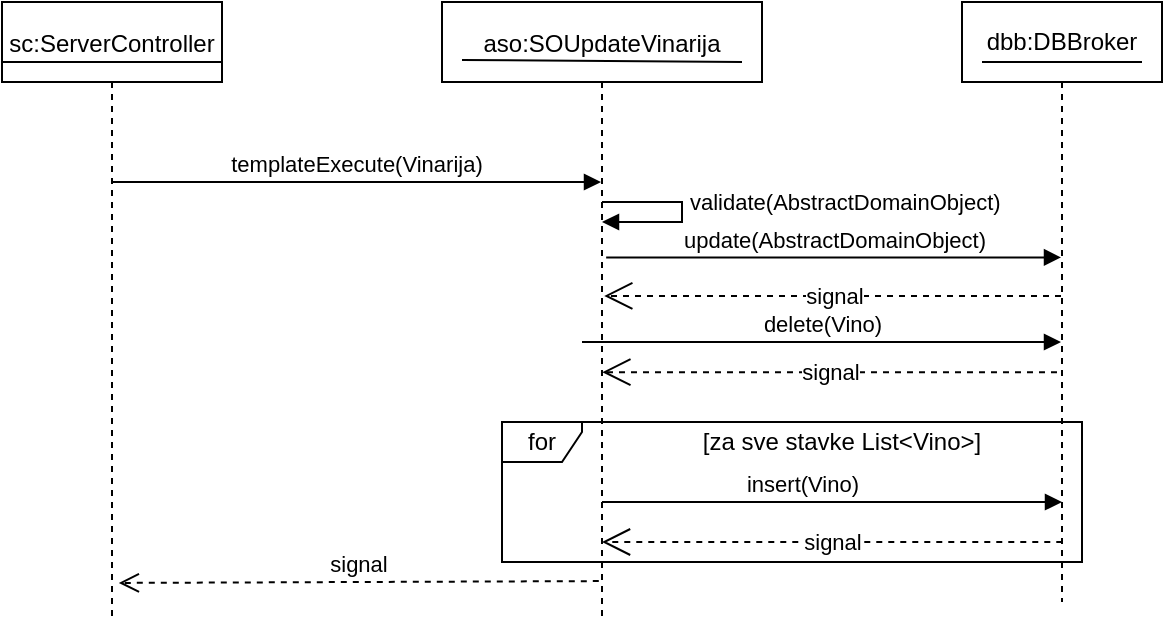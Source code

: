 <mxfile version="21.1.2" type="device">
  <diagram id="kgpKYQtTHZ0yAKxKKP6v" name="Page-1">
    <mxGraphModel dx="628" dy="312" grid="1" gridSize="10" guides="1" tooltips="1" connect="1" arrows="1" fold="1" page="1" pageScale="1" pageWidth="850" pageHeight="1100" math="0" shadow="0">
      <root>
        <mxCell id="0" />
        <mxCell id="1" parent="0" />
        <mxCell id="3nuBFxr9cyL0pnOWT2aG-1" value="sc:ServerController" style="shape=umlLifeline;perimeter=lifelinePerimeter;container=1;collapsible=0;recursiveResize=0;rounded=0;shadow=0;strokeWidth=1;" parent="1" vertex="1">
          <mxGeometry x="120" y="70" width="110" height="310" as="geometry" />
        </mxCell>
        <mxCell id="3nuBFxr9cyL0pnOWT2aG-5" value="aso:SOUpdateVinarija" style="shape=umlLifeline;perimeter=lifelinePerimeter;container=1;collapsible=0;recursiveResize=0;rounded=0;shadow=0;strokeWidth=1;" parent="1" vertex="1">
          <mxGeometry x="340" y="70" width="160" height="310" as="geometry" />
        </mxCell>
        <mxCell id="ZXANvao3_PfWXw138Ir_-6" value="validate(AbstractDomainObject)" style="edgeStyle=orthogonalEdgeStyle;html=1;align=left;spacingLeft=2;endArrow=block;rounded=0;" parent="3nuBFxr9cyL0pnOWT2aG-5" edge="1">
          <mxGeometry x="-0.111" relative="1" as="geometry">
            <mxPoint x="80" y="100" as="sourcePoint" />
            <Array as="points">
              <mxPoint x="120" y="100" />
              <mxPoint x="120" y="110" />
            </Array>
            <mxPoint x="80" y="110" as="targetPoint" />
            <mxPoint as="offset" />
          </mxGeometry>
        </mxCell>
        <mxCell id="3nuBFxr9cyL0pnOWT2aG-8" value="templateExecute(Vinarija)" style="verticalAlign=bottom;endArrow=block;shadow=0;strokeWidth=1;" parent="1" target="3nuBFxr9cyL0pnOWT2aG-5" edge="1">
          <mxGeometry relative="1" as="geometry">
            <mxPoint x="175" y="160.0" as="sourcePoint" />
            <mxPoint x="405" y="160.0" as="targetPoint" />
          </mxGeometry>
        </mxCell>
        <mxCell id="ZXANvao3_PfWXw138Ir_-12" value="dbb:DBBroker" style="shape=umlLifeline;perimeter=lifelinePerimeter;whiteSpace=wrap;html=1;container=1;collapsible=0;recursiveResize=0;outlineConnect=0;" parent="1" vertex="1">
          <mxGeometry x="600" y="70" width="100" height="300" as="geometry" />
        </mxCell>
        <mxCell id="ZXANvao3_PfWXw138Ir_-13" value="" style="endArrow=none;html=1;rounded=0;" parent="1" edge="1">
          <mxGeometry width="50" height="50" relative="1" as="geometry">
            <mxPoint x="120" y="97" as="sourcePoint" />
            <mxPoint x="230" y="100" as="targetPoint" />
            <Array as="points">
              <mxPoint x="120" y="100" />
              <mxPoint x="130" y="100" />
            </Array>
          </mxGeometry>
        </mxCell>
        <mxCell id="ZXANvao3_PfWXw138Ir_-16" value="" style="endArrow=none;html=1;rounded=0;" parent="1" edge="1">
          <mxGeometry width="50" height="50" relative="1" as="geometry">
            <mxPoint x="650" y="100" as="sourcePoint" />
            <mxPoint x="650" y="100" as="targetPoint" />
            <Array as="points">
              <mxPoint x="610" y="100" />
              <mxPoint x="690" y="100" />
            </Array>
          </mxGeometry>
        </mxCell>
        <mxCell id="ZXANvao3_PfWXw138Ir_-19" value="signal" style="endArrow=open;endSize=12;dashed=1;html=1;rounded=0;entryX=0.501;entryY=0.597;entryDx=0;entryDy=0;entryPerimeter=0;exitX=0.475;exitY=0.617;exitDx=0;exitDy=0;exitPerimeter=0;" parent="1" source="ZXANvao3_PfWXw138Ir_-12" target="3nuBFxr9cyL0pnOWT2aG-5" edge="1">
          <mxGeometry width="160" relative="1" as="geometry">
            <mxPoint x="320" y="300" as="sourcePoint" />
            <mxPoint x="480" y="300" as="targetPoint" />
          </mxGeometry>
        </mxCell>
        <mxCell id="ZXANvao3_PfWXw138Ir_-20" value="delete(Vino)" style="html=1;verticalAlign=bottom;endArrow=block;rounded=0;" parent="1" target="ZXANvao3_PfWXw138Ir_-12" edge="1">
          <mxGeometry x="0.002" width="80" relative="1" as="geometry">
            <mxPoint x="410" y="240" as="sourcePoint" />
            <mxPoint x="440" y="300" as="targetPoint" />
            <Array as="points">
              <mxPoint x="530" y="240" />
            </Array>
            <mxPoint as="offset" />
          </mxGeometry>
        </mxCell>
        <mxCell id="ZXANvao3_PfWXw138Ir_-14" value="" style="endArrow=none;html=1;rounded=0;" parent="1" edge="1">
          <mxGeometry width="50" height="50" relative="1" as="geometry">
            <mxPoint x="350" y="99" as="sourcePoint" />
            <mxPoint x="490" y="100" as="targetPoint" />
          </mxGeometry>
        </mxCell>
        <mxCell id="ZXANvao3_PfWXw138Ir_-21" value="for" style="shape=umlFrame;whiteSpace=wrap;html=1;width=40;height=20;" parent="1" vertex="1">
          <mxGeometry x="370" y="280" width="290" height="70" as="geometry" />
        </mxCell>
        <mxCell id="ZXANvao3_PfWXw138Ir_-25" value="[za sve stavke List&amp;lt;Vino&amp;gt;]" style="text;html=1;strokeColor=none;fillColor=none;align=center;verticalAlign=middle;whiteSpace=wrap;rounded=0;" parent="1" vertex="1">
          <mxGeometry x="430" y="280" width="220" height="20" as="geometry" />
        </mxCell>
        <mxCell id="ZXANvao3_PfWXw138Ir_-26" value="insert(Vino)" style="html=1;verticalAlign=bottom;endArrow=block;rounded=0;" parent="1" edge="1">
          <mxGeometry x="0.409" width="80" relative="1" as="geometry">
            <mxPoint x="630" y="320" as="sourcePoint" />
            <mxPoint x="650" y="320" as="targetPoint" />
            <Array as="points">
              <mxPoint x="630" y="320" />
              <mxPoint x="420" y="320" />
              <mxPoint x="650" y="320" />
            </Array>
            <mxPoint as="offset" />
          </mxGeometry>
        </mxCell>
        <mxCell id="ZXANvao3_PfWXw138Ir_-27" value="signal" style="html=1;verticalAlign=bottom;endArrow=open;dashed=1;endSize=8;rounded=0;entryX=0.531;entryY=0.937;entryDx=0;entryDy=0;entryPerimeter=0;exitX=0.49;exitY=0.934;exitDx=0;exitDy=0;exitPerimeter=0;" parent="1" source="3nuBFxr9cyL0pnOWT2aG-5" target="3nuBFxr9cyL0pnOWT2aG-1" edge="1">
          <mxGeometry relative="1" as="geometry">
            <mxPoint x="440" y="280" as="sourcePoint" />
            <mxPoint x="360" y="280" as="targetPoint" />
          </mxGeometry>
        </mxCell>
        <mxCell id="ZXANvao3_PfWXw138Ir_-29" value="signal" style="endArrow=open;endSize=12;dashed=1;html=1;rounded=0;exitX=0.966;exitY=0.857;exitDx=0;exitDy=0;exitPerimeter=0;" parent="1" source="ZXANvao3_PfWXw138Ir_-21" edge="1">
          <mxGeometry width="160" relative="1" as="geometry">
            <mxPoint x="320" y="280" as="sourcePoint" />
            <mxPoint x="420" y="340" as="targetPoint" />
          </mxGeometry>
        </mxCell>
        <mxCell id="ZXANvao3_PfWXw138Ir_-30" value="update(AbstractDomainObject)" style="html=1;verticalAlign=bottom;endArrow=block;rounded=0;exitX=0.513;exitY=0.412;exitDx=0;exitDy=0;exitPerimeter=0;" parent="1" source="3nuBFxr9cyL0pnOWT2aG-5" target="ZXANvao3_PfWXw138Ir_-12" edge="1">
          <mxGeometry width="80" relative="1" as="geometry">
            <mxPoint x="420" y="190" as="sourcePoint" />
            <mxPoint x="440" y="190" as="targetPoint" />
          </mxGeometry>
        </mxCell>
        <mxCell id="ZXANvao3_PfWXw138Ir_-31" value="signal" style="endArrow=open;endSize=12;dashed=1;html=1;rounded=0;entryX=0.507;entryY=0.474;entryDx=0;entryDy=0;entryPerimeter=0;" parent="1" source="ZXANvao3_PfWXw138Ir_-12" target="3nuBFxr9cyL0pnOWT2aG-5" edge="1">
          <mxGeometry width="160" relative="1" as="geometry">
            <mxPoint x="320" y="190" as="sourcePoint" />
            <mxPoint x="480" y="190" as="targetPoint" />
          </mxGeometry>
        </mxCell>
      </root>
    </mxGraphModel>
  </diagram>
</mxfile>
